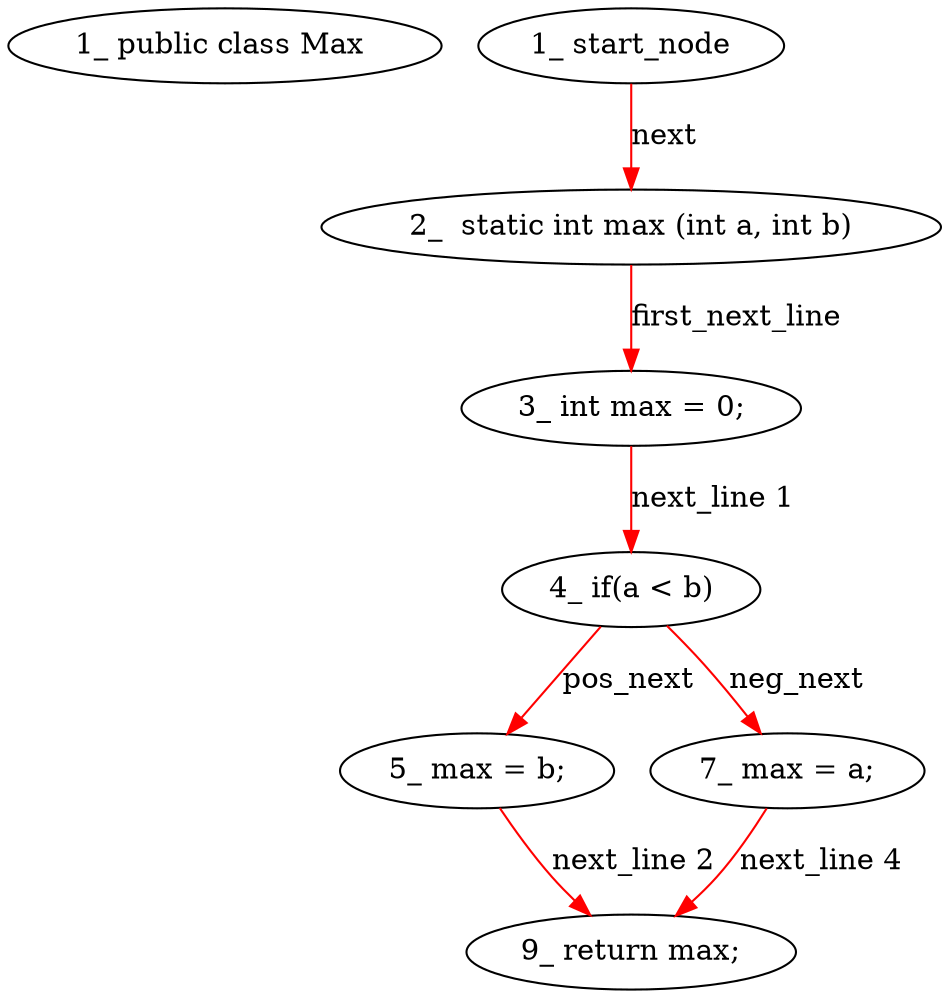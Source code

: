 digraph  {
6 [label="1_\ public\ class\ Max\ ", type_label=class_declaration];
10 [label="2_\ \ static\ int\ max\ \(int\ a,\ int\ b\)", type_label=method_declaration];
22 [label="3_\ int\ max\ =\ 0;", type_label=expression_statement];
27 [label="4_\ if\(a\ <\ b\)", type_label=if];
33 [label="5_\ max\ =\ b;", type_label=expression_statement];
38 [label="7_\ max\ =\ a;", type_label=expression_statement];
42 [label="9_\ return\ max;", type_label=return];
1 [label="1_\ start_node", type_label=start];
10 -> 22  [color=red, controlflow_type=first_next_line, edge_type=CFG_edge, key=0, label=first_next_line];
22 -> 27  [color=red, controlflow_type="next_line 1", edge_type=CFG_edge, key=0, label="next_line 1"];
27 -> 33  [color=red, controlflow_type=pos_next, edge_type=CFG_edge, key=0, label=pos_next];
27 -> 38  [color=red, controlflow_type=neg_next, edge_type=CFG_edge, key=0, label=neg_next];
33 -> 42  [color=red, controlflow_type="next_line 2", edge_type=CFG_edge, key=0, label="next_line 2"];
38 -> 42  [color=red, controlflow_type="next_line 4", edge_type=CFG_edge, key=0, label="next_line 4"];
1 -> 10  [color=red, controlflow_type=next, edge_type=CFG_edge, key=0, label=next];
}

